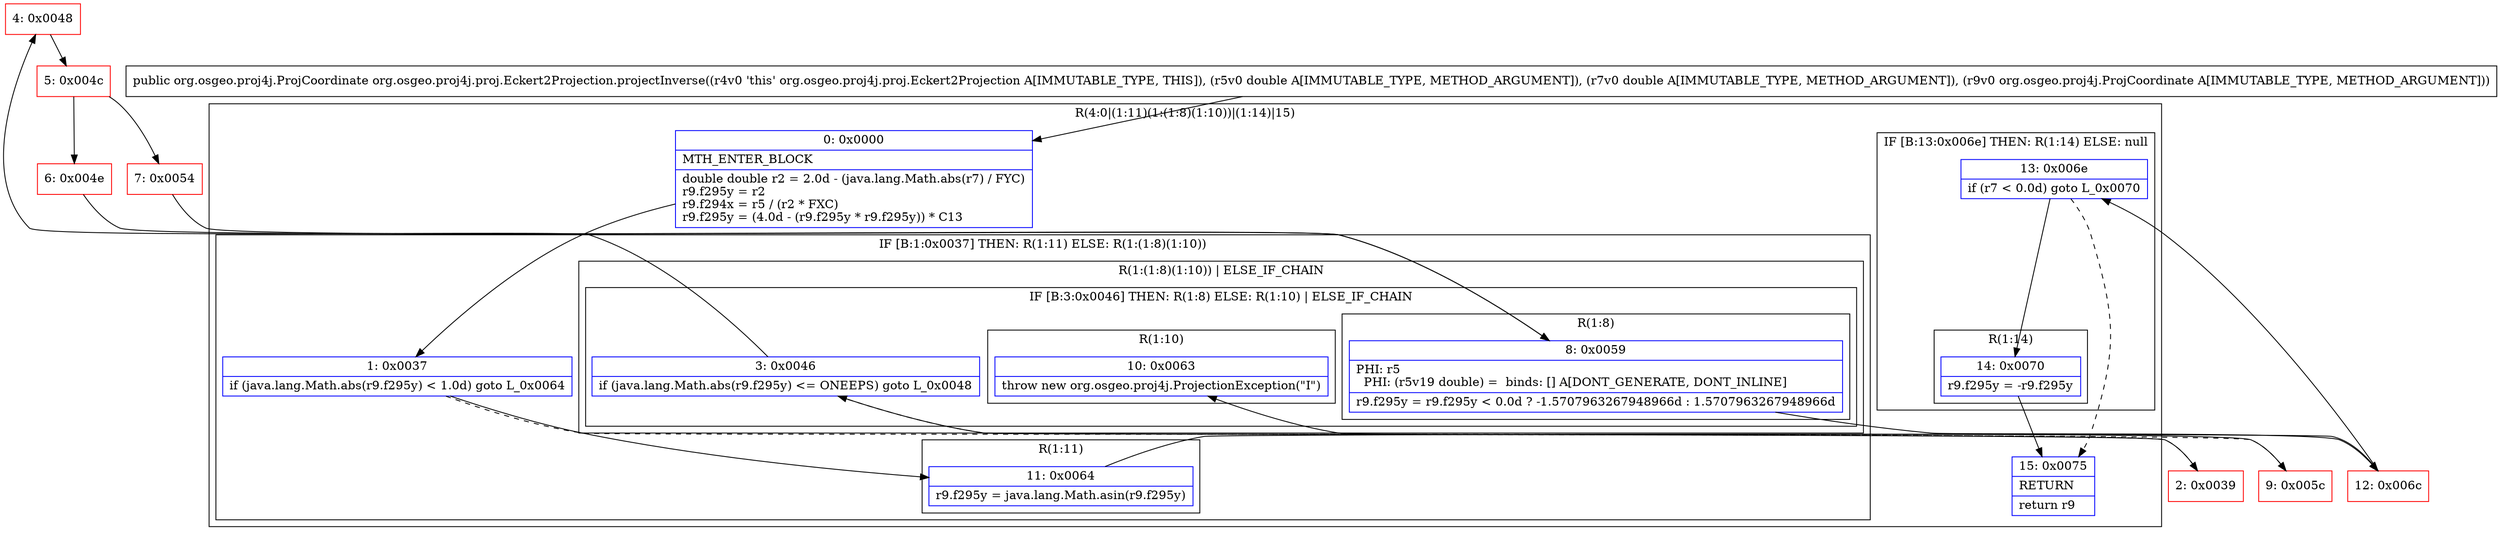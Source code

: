 digraph "CFG fororg.osgeo.proj4j.proj.Eckert2Projection.projectInverse(DDLorg\/osgeo\/proj4j\/ProjCoordinate;)Lorg\/osgeo\/proj4j\/ProjCoordinate;" {
subgraph cluster_Region_581270175 {
label = "R(4:0|(1:11)(1:(1:8)(1:10))|(1:14)|15)";
node [shape=record,color=blue];
Node_0 [shape=record,label="{0\:\ 0x0000|MTH_ENTER_BLOCK\l|double double r2 = 2.0d \- (java.lang.Math.abs(r7) \/ FYC)\lr9.f295y = r2\lr9.f294x = r5 \/ (r2 * FXC)\lr9.f295y = (4.0d \- (r9.f295y * r9.f295y)) * C13\l}"];
subgraph cluster_IfRegion_2138018212 {
label = "IF [B:1:0x0037] THEN: R(1:11) ELSE: R(1:(1:8)(1:10))";
node [shape=record,color=blue];
Node_1 [shape=record,label="{1\:\ 0x0037|if (java.lang.Math.abs(r9.f295y) \< 1.0d) goto L_0x0064\l}"];
subgraph cluster_Region_1613168227 {
label = "R(1:11)";
node [shape=record,color=blue];
Node_11 [shape=record,label="{11\:\ 0x0064|r9.f295y = java.lang.Math.asin(r9.f295y)\l}"];
}
subgraph cluster_Region_835487126 {
label = "R(1:(1:8)(1:10)) | ELSE_IF_CHAIN\l";
node [shape=record,color=blue];
subgraph cluster_IfRegion_1294543607 {
label = "IF [B:3:0x0046] THEN: R(1:8) ELSE: R(1:10) | ELSE_IF_CHAIN\l";
node [shape=record,color=blue];
Node_3 [shape=record,label="{3\:\ 0x0046|if (java.lang.Math.abs(r9.f295y) \<= ONEEPS) goto L_0x0048\l}"];
subgraph cluster_Region_1321758791 {
label = "R(1:8)";
node [shape=record,color=blue];
Node_8 [shape=record,label="{8\:\ 0x0059|PHI: r5 \l  PHI: (r5v19 double) =  binds: [] A[DONT_GENERATE, DONT_INLINE]\l|r9.f295y = r9.f295y \< 0.0d ? \-1.5707963267948966d : 1.5707963267948966d\l}"];
}
subgraph cluster_Region_432687643 {
label = "R(1:10)";
node [shape=record,color=blue];
Node_10 [shape=record,label="{10\:\ 0x0063|throw new org.osgeo.proj4j.ProjectionException(\"I\")\l}"];
}
}
}
}
subgraph cluster_IfRegion_1291816065 {
label = "IF [B:13:0x006e] THEN: R(1:14) ELSE: null";
node [shape=record,color=blue];
Node_13 [shape=record,label="{13\:\ 0x006e|if (r7 \< 0.0d) goto L_0x0070\l}"];
subgraph cluster_Region_1216702843 {
label = "R(1:14)";
node [shape=record,color=blue];
Node_14 [shape=record,label="{14\:\ 0x0070|r9.f295y = \-r9.f295y\l}"];
}
}
Node_15 [shape=record,label="{15\:\ 0x0075|RETURN\l|return r9\l}"];
}
Node_2 [shape=record,color=red,label="{2\:\ 0x0039}"];
Node_4 [shape=record,color=red,label="{4\:\ 0x0048}"];
Node_5 [shape=record,color=red,label="{5\:\ 0x004c}"];
Node_6 [shape=record,color=red,label="{6\:\ 0x004e}"];
Node_7 [shape=record,color=red,label="{7\:\ 0x0054}"];
Node_9 [shape=record,color=red,label="{9\:\ 0x005c}"];
Node_12 [shape=record,color=red,label="{12\:\ 0x006c}"];
MethodNode[shape=record,label="{public org.osgeo.proj4j.ProjCoordinate org.osgeo.proj4j.proj.Eckert2Projection.projectInverse((r4v0 'this' org.osgeo.proj4j.proj.Eckert2Projection A[IMMUTABLE_TYPE, THIS]), (r5v0 double A[IMMUTABLE_TYPE, METHOD_ARGUMENT]), (r7v0 double A[IMMUTABLE_TYPE, METHOD_ARGUMENT]), (r9v0 org.osgeo.proj4j.ProjCoordinate A[IMMUTABLE_TYPE, METHOD_ARGUMENT])) }"];
MethodNode -> Node_0;
Node_0 -> Node_1;
Node_1 -> Node_2[style=dashed];
Node_1 -> Node_11;
Node_11 -> Node_12;
Node_3 -> Node_4;
Node_3 -> Node_9[style=dashed];
Node_8 -> Node_12;
Node_13 -> Node_14;
Node_13 -> Node_15[style=dashed];
Node_14 -> Node_15;
Node_2 -> Node_3;
Node_4 -> Node_5;
Node_5 -> Node_6;
Node_5 -> Node_7;
Node_6 -> Node_8;
Node_7 -> Node_8;
Node_9 -> Node_10;
Node_12 -> Node_13;
}

